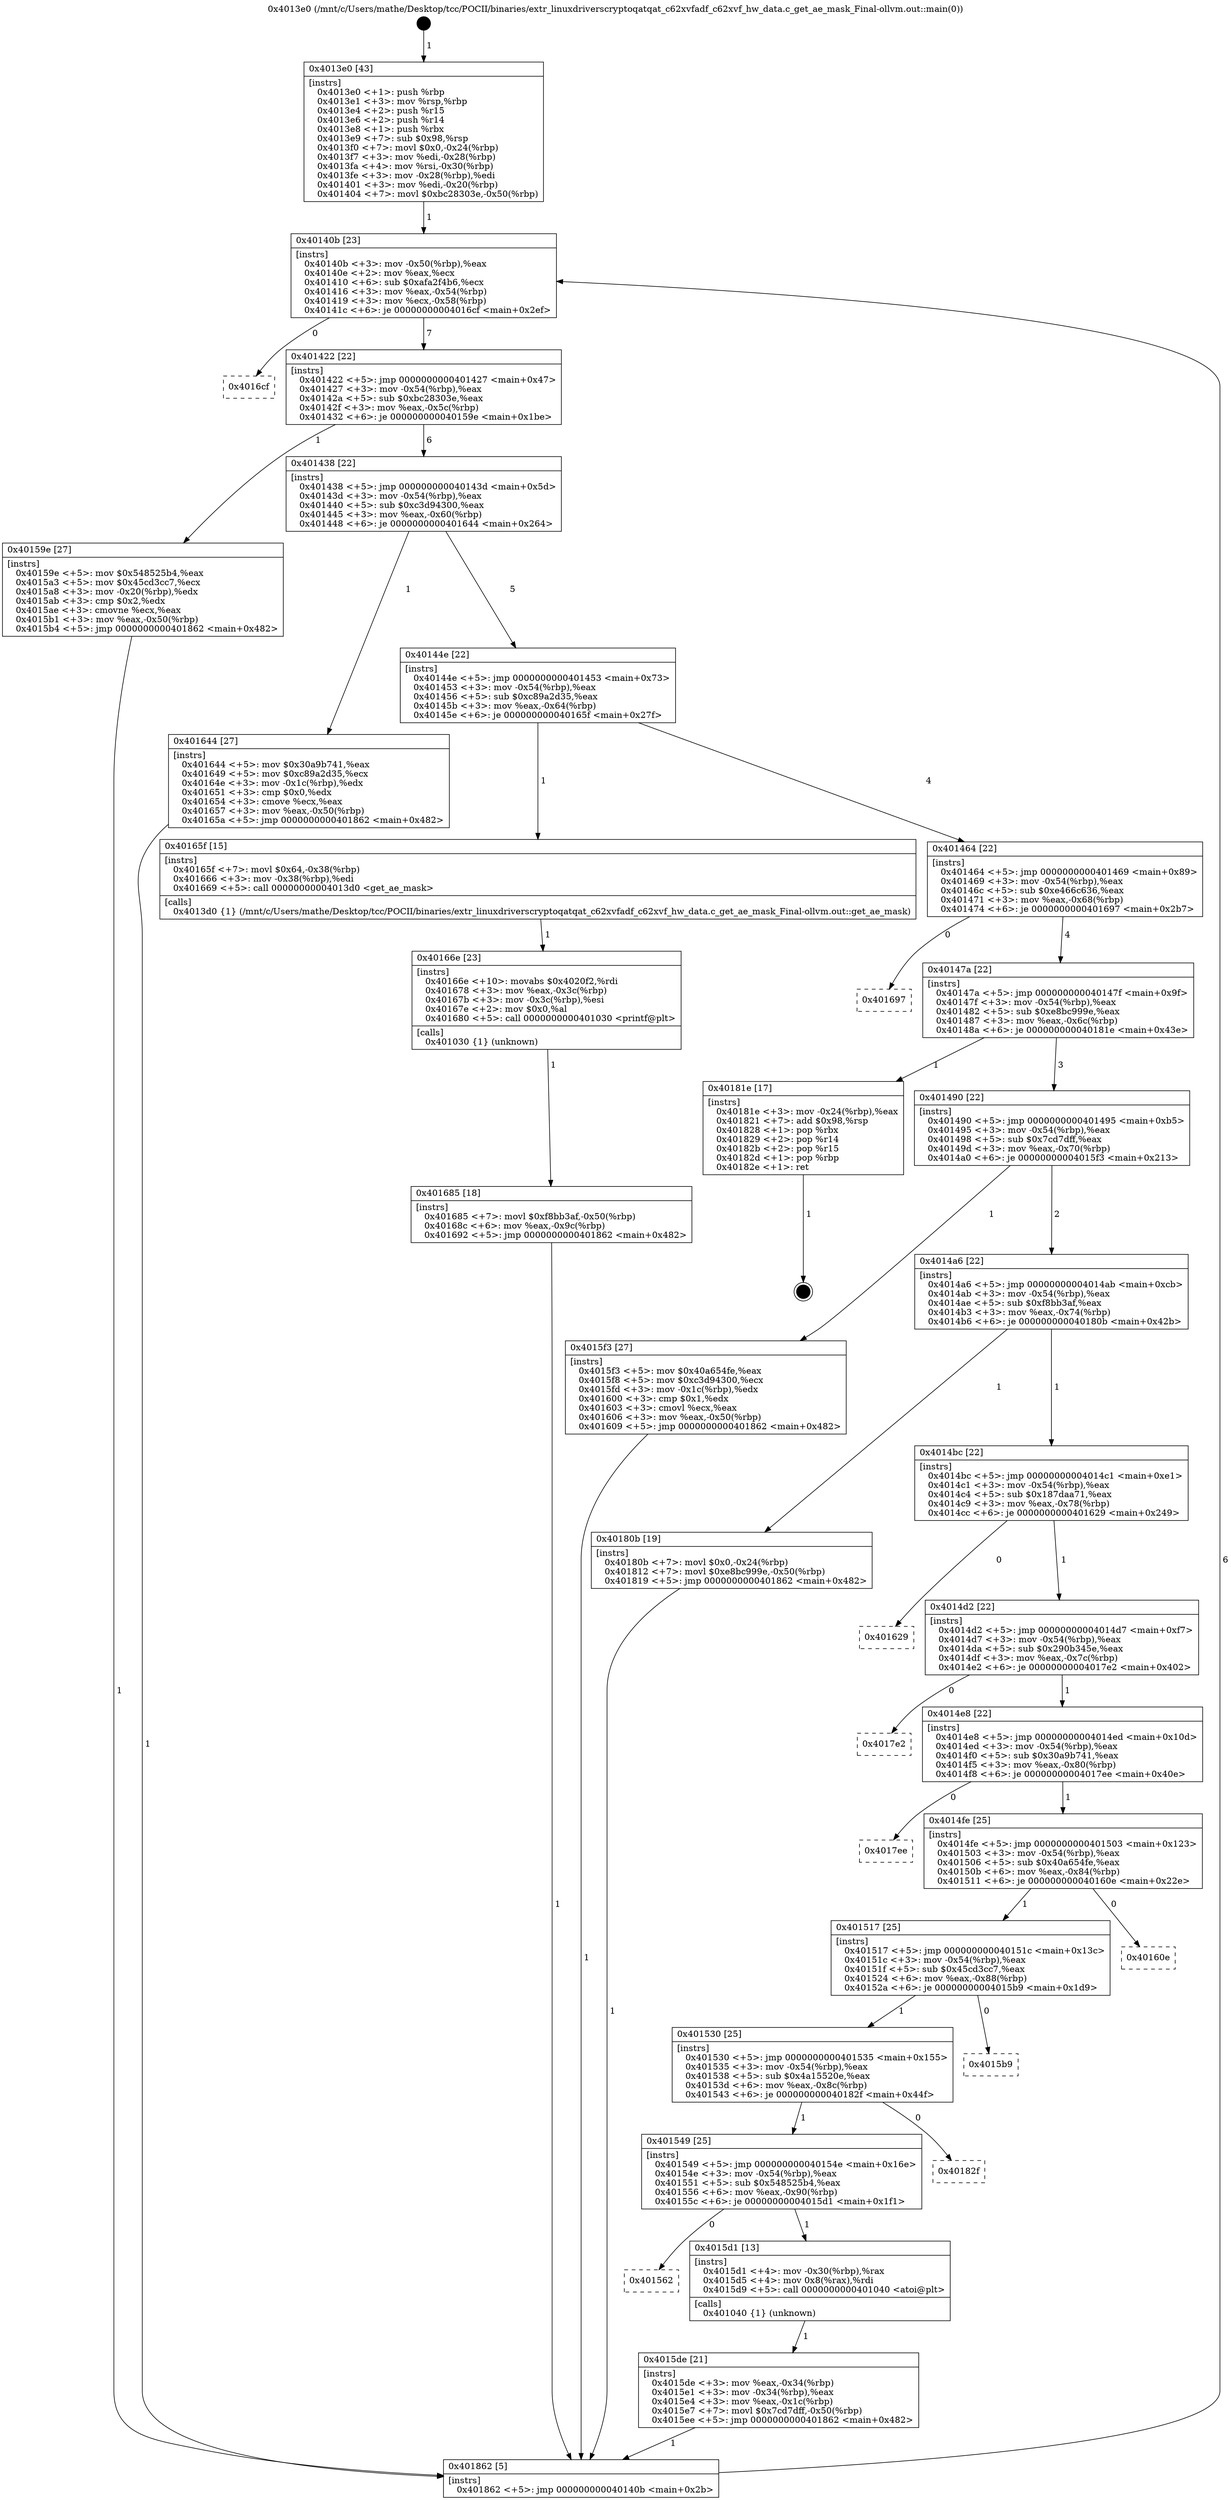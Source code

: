 digraph "0x4013e0" {
  label = "0x4013e0 (/mnt/c/Users/mathe/Desktop/tcc/POCII/binaries/extr_linuxdriverscryptoqatqat_c62xvfadf_c62xvf_hw_data.c_get_ae_mask_Final-ollvm.out::main(0))"
  labelloc = "t"
  node[shape=record]

  Entry [label="",width=0.3,height=0.3,shape=circle,fillcolor=black,style=filled]
  "0x40140b" [label="{
     0x40140b [23]\l
     | [instrs]\l
     &nbsp;&nbsp;0x40140b \<+3\>: mov -0x50(%rbp),%eax\l
     &nbsp;&nbsp;0x40140e \<+2\>: mov %eax,%ecx\l
     &nbsp;&nbsp;0x401410 \<+6\>: sub $0xafa2f4b6,%ecx\l
     &nbsp;&nbsp;0x401416 \<+3\>: mov %eax,-0x54(%rbp)\l
     &nbsp;&nbsp;0x401419 \<+3\>: mov %ecx,-0x58(%rbp)\l
     &nbsp;&nbsp;0x40141c \<+6\>: je 00000000004016cf \<main+0x2ef\>\l
  }"]
  "0x4016cf" [label="{
     0x4016cf\l
  }", style=dashed]
  "0x401422" [label="{
     0x401422 [22]\l
     | [instrs]\l
     &nbsp;&nbsp;0x401422 \<+5\>: jmp 0000000000401427 \<main+0x47\>\l
     &nbsp;&nbsp;0x401427 \<+3\>: mov -0x54(%rbp),%eax\l
     &nbsp;&nbsp;0x40142a \<+5\>: sub $0xbc28303e,%eax\l
     &nbsp;&nbsp;0x40142f \<+3\>: mov %eax,-0x5c(%rbp)\l
     &nbsp;&nbsp;0x401432 \<+6\>: je 000000000040159e \<main+0x1be\>\l
  }"]
  Exit [label="",width=0.3,height=0.3,shape=circle,fillcolor=black,style=filled,peripheries=2]
  "0x40159e" [label="{
     0x40159e [27]\l
     | [instrs]\l
     &nbsp;&nbsp;0x40159e \<+5\>: mov $0x548525b4,%eax\l
     &nbsp;&nbsp;0x4015a3 \<+5\>: mov $0x45cd3cc7,%ecx\l
     &nbsp;&nbsp;0x4015a8 \<+3\>: mov -0x20(%rbp),%edx\l
     &nbsp;&nbsp;0x4015ab \<+3\>: cmp $0x2,%edx\l
     &nbsp;&nbsp;0x4015ae \<+3\>: cmovne %ecx,%eax\l
     &nbsp;&nbsp;0x4015b1 \<+3\>: mov %eax,-0x50(%rbp)\l
     &nbsp;&nbsp;0x4015b4 \<+5\>: jmp 0000000000401862 \<main+0x482\>\l
  }"]
  "0x401438" [label="{
     0x401438 [22]\l
     | [instrs]\l
     &nbsp;&nbsp;0x401438 \<+5\>: jmp 000000000040143d \<main+0x5d\>\l
     &nbsp;&nbsp;0x40143d \<+3\>: mov -0x54(%rbp),%eax\l
     &nbsp;&nbsp;0x401440 \<+5\>: sub $0xc3d94300,%eax\l
     &nbsp;&nbsp;0x401445 \<+3\>: mov %eax,-0x60(%rbp)\l
     &nbsp;&nbsp;0x401448 \<+6\>: je 0000000000401644 \<main+0x264\>\l
  }"]
  "0x401862" [label="{
     0x401862 [5]\l
     | [instrs]\l
     &nbsp;&nbsp;0x401862 \<+5\>: jmp 000000000040140b \<main+0x2b\>\l
  }"]
  "0x4013e0" [label="{
     0x4013e0 [43]\l
     | [instrs]\l
     &nbsp;&nbsp;0x4013e0 \<+1\>: push %rbp\l
     &nbsp;&nbsp;0x4013e1 \<+3\>: mov %rsp,%rbp\l
     &nbsp;&nbsp;0x4013e4 \<+2\>: push %r15\l
     &nbsp;&nbsp;0x4013e6 \<+2\>: push %r14\l
     &nbsp;&nbsp;0x4013e8 \<+1\>: push %rbx\l
     &nbsp;&nbsp;0x4013e9 \<+7\>: sub $0x98,%rsp\l
     &nbsp;&nbsp;0x4013f0 \<+7\>: movl $0x0,-0x24(%rbp)\l
     &nbsp;&nbsp;0x4013f7 \<+3\>: mov %edi,-0x28(%rbp)\l
     &nbsp;&nbsp;0x4013fa \<+4\>: mov %rsi,-0x30(%rbp)\l
     &nbsp;&nbsp;0x4013fe \<+3\>: mov -0x28(%rbp),%edi\l
     &nbsp;&nbsp;0x401401 \<+3\>: mov %edi,-0x20(%rbp)\l
     &nbsp;&nbsp;0x401404 \<+7\>: movl $0xbc28303e,-0x50(%rbp)\l
  }"]
  "0x401685" [label="{
     0x401685 [18]\l
     | [instrs]\l
     &nbsp;&nbsp;0x401685 \<+7\>: movl $0xf8bb3af,-0x50(%rbp)\l
     &nbsp;&nbsp;0x40168c \<+6\>: mov %eax,-0x9c(%rbp)\l
     &nbsp;&nbsp;0x401692 \<+5\>: jmp 0000000000401862 \<main+0x482\>\l
  }"]
  "0x401644" [label="{
     0x401644 [27]\l
     | [instrs]\l
     &nbsp;&nbsp;0x401644 \<+5\>: mov $0x30a9b741,%eax\l
     &nbsp;&nbsp;0x401649 \<+5\>: mov $0xc89a2d35,%ecx\l
     &nbsp;&nbsp;0x40164e \<+3\>: mov -0x1c(%rbp),%edx\l
     &nbsp;&nbsp;0x401651 \<+3\>: cmp $0x0,%edx\l
     &nbsp;&nbsp;0x401654 \<+3\>: cmove %ecx,%eax\l
     &nbsp;&nbsp;0x401657 \<+3\>: mov %eax,-0x50(%rbp)\l
     &nbsp;&nbsp;0x40165a \<+5\>: jmp 0000000000401862 \<main+0x482\>\l
  }"]
  "0x40144e" [label="{
     0x40144e [22]\l
     | [instrs]\l
     &nbsp;&nbsp;0x40144e \<+5\>: jmp 0000000000401453 \<main+0x73\>\l
     &nbsp;&nbsp;0x401453 \<+3\>: mov -0x54(%rbp),%eax\l
     &nbsp;&nbsp;0x401456 \<+5\>: sub $0xc89a2d35,%eax\l
     &nbsp;&nbsp;0x40145b \<+3\>: mov %eax,-0x64(%rbp)\l
     &nbsp;&nbsp;0x40145e \<+6\>: je 000000000040165f \<main+0x27f\>\l
  }"]
  "0x40166e" [label="{
     0x40166e [23]\l
     | [instrs]\l
     &nbsp;&nbsp;0x40166e \<+10\>: movabs $0x4020f2,%rdi\l
     &nbsp;&nbsp;0x401678 \<+3\>: mov %eax,-0x3c(%rbp)\l
     &nbsp;&nbsp;0x40167b \<+3\>: mov -0x3c(%rbp),%esi\l
     &nbsp;&nbsp;0x40167e \<+2\>: mov $0x0,%al\l
     &nbsp;&nbsp;0x401680 \<+5\>: call 0000000000401030 \<printf@plt\>\l
     | [calls]\l
     &nbsp;&nbsp;0x401030 \{1\} (unknown)\l
  }"]
  "0x40165f" [label="{
     0x40165f [15]\l
     | [instrs]\l
     &nbsp;&nbsp;0x40165f \<+7\>: movl $0x64,-0x38(%rbp)\l
     &nbsp;&nbsp;0x401666 \<+3\>: mov -0x38(%rbp),%edi\l
     &nbsp;&nbsp;0x401669 \<+5\>: call 00000000004013d0 \<get_ae_mask\>\l
     | [calls]\l
     &nbsp;&nbsp;0x4013d0 \{1\} (/mnt/c/Users/mathe/Desktop/tcc/POCII/binaries/extr_linuxdriverscryptoqatqat_c62xvfadf_c62xvf_hw_data.c_get_ae_mask_Final-ollvm.out::get_ae_mask)\l
  }"]
  "0x401464" [label="{
     0x401464 [22]\l
     | [instrs]\l
     &nbsp;&nbsp;0x401464 \<+5\>: jmp 0000000000401469 \<main+0x89\>\l
     &nbsp;&nbsp;0x401469 \<+3\>: mov -0x54(%rbp),%eax\l
     &nbsp;&nbsp;0x40146c \<+5\>: sub $0xe466c636,%eax\l
     &nbsp;&nbsp;0x401471 \<+3\>: mov %eax,-0x68(%rbp)\l
     &nbsp;&nbsp;0x401474 \<+6\>: je 0000000000401697 \<main+0x2b7\>\l
  }"]
  "0x4015de" [label="{
     0x4015de [21]\l
     | [instrs]\l
     &nbsp;&nbsp;0x4015de \<+3\>: mov %eax,-0x34(%rbp)\l
     &nbsp;&nbsp;0x4015e1 \<+3\>: mov -0x34(%rbp),%eax\l
     &nbsp;&nbsp;0x4015e4 \<+3\>: mov %eax,-0x1c(%rbp)\l
     &nbsp;&nbsp;0x4015e7 \<+7\>: movl $0x7cd7dff,-0x50(%rbp)\l
     &nbsp;&nbsp;0x4015ee \<+5\>: jmp 0000000000401862 \<main+0x482\>\l
  }"]
  "0x401697" [label="{
     0x401697\l
  }", style=dashed]
  "0x40147a" [label="{
     0x40147a [22]\l
     | [instrs]\l
     &nbsp;&nbsp;0x40147a \<+5\>: jmp 000000000040147f \<main+0x9f\>\l
     &nbsp;&nbsp;0x40147f \<+3\>: mov -0x54(%rbp),%eax\l
     &nbsp;&nbsp;0x401482 \<+5\>: sub $0xe8bc999e,%eax\l
     &nbsp;&nbsp;0x401487 \<+3\>: mov %eax,-0x6c(%rbp)\l
     &nbsp;&nbsp;0x40148a \<+6\>: je 000000000040181e \<main+0x43e\>\l
  }"]
  "0x401562" [label="{
     0x401562\l
  }", style=dashed]
  "0x40181e" [label="{
     0x40181e [17]\l
     | [instrs]\l
     &nbsp;&nbsp;0x40181e \<+3\>: mov -0x24(%rbp),%eax\l
     &nbsp;&nbsp;0x401821 \<+7\>: add $0x98,%rsp\l
     &nbsp;&nbsp;0x401828 \<+1\>: pop %rbx\l
     &nbsp;&nbsp;0x401829 \<+2\>: pop %r14\l
     &nbsp;&nbsp;0x40182b \<+2\>: pop %r15\l
     &nbsp;&nbsp;0x40182d \<+1\>: pop %rbp\l
     &nbsp;&nbsp;0x40182e \<+1\>: ret\l
  }"]
  "0x401490" [label="{
     0x401490 [22]\l
     | [instrs]\l
     &nbsp;&nbsp;0x401490 \<+5\>: jmp 0000000000401495 \<main+0xb5\>\l
     &nbsp;&nbsp;0x401495 \<+3\>: mov -0x54(%rbp),%eax\l
     &nbsp;&nbsp;0x401498 \<+5\>: sub $0x7cd7dff,%eax\l
     &nbsp;&nbsp;0x40149d \<+3\>: mov %eax,-0x70(%rbp)\l
     &nbsp;&nbsp;0x4014a0 \<+6\>: je 00000000004015f3 \<main+0x213\>\l
  }"]
  "0x4015d1" [label="{
     0x4015d1 [13]\l
     | [instrs]\l
     &nbsp;&nbsp;0x4015d1 \<+4\>: mov -0x30(%rbp),%rax\l
     &nbsp;&nbsp;0x4015d5 \<+4\>: mov 0x8(%rax),%rdi\l
     &nbsp;&nbsp;0x4015d9 \<+5\>: call 0000000000401040 \<atoi@plt\>\l
     | [calls]\l
     &nbsp;&nbsp;0x401040 \{1\} (unknown)\l
  }"]
  "0x4015f3" [label="{
     0x4015f3 [27]\l
     | [instrs]\l
     &nbsp;&nbsp;0x4015f3 \<+5\>: mov $0x40a654fe,%eax\l
     &nbsp;&nbsp;0x4015f8 \<+5\>: mov $0xc3d94300,%ecx\l
     &nbsp;&nbsp;0x4015fd \<+3\>: mov -0x1c(%rbp),%edx\l
     &nbsp;&nbsp;0x401600 \<+3\>: cmp $0x1,%edx\l
     &nbsp;&nbsp;0x401603 \<+3\>: cmovl %ecx,%eax\l
     &nbsp;&nbsp;0x401606 \<+3\>: mov %eax,-0x50(%rbp)\l
     &nbsp;&nbsp;0x401609 \<+5\>: jmp 0000000000401862 \<main+0x482\>\l
  }"]
  "0x4014a6" [label="{
     0x4014a6 [22]\l
     | [instrs]\l
     &nbsp;&nbsp;0x4014a6 \<+5\>: jmp 00000000004014ab \<main+0xcb\>\l
     &nbsp;&nbsp;0x4014ab \<+3\>: mov -0x54(%rbp),%eax\l
     &nbsp;&nbsp;0x4014ae \<+5\>: sub $0xf8bb3af,%eax\l
     &nbsp;&nbsp;0x4014b3 \<+3\>: mov %eax,-0x74(%rbp)\l
     &nbsp;&nbsp;0x4014b6 \<+6\>: je 000000000040180b \<main+0x42b\>\l
  }"]
  "0x401549" [label="{
     0x401549 [25]\l
     | [instrs]\l
     &nbsp;&nbsp;0x401549 \<+5\>: jmp 000000000040154e \<main+0x16e\>\l
     &nbsp;&nbsp;0x40154e \<+3\>: mov -0x54(%rbp),%eax\l
     &nbsp;&nbsp;0x401551 \<+5\>: sub $0x548525b4,%eax\l
     &nbsp;&nbsp;0x401556 \<+6\>: mov %eax,-0x90(%rbp)\l
     &nbsp;&nbsp;0x40155c \<+6\>: je 00000000004015d1 \<main+0x1f1\>\l
  }"]
  "0x40180b" [label="{
     0x40180b [19]\l
     | [instrs]\l
     &nbsp;&nbsp;0x40180b \<+7\>: movl $0x0,-0x24(%rbp)\l
     &nbsp;&nbsp;0x401812 \<+7\>: movl $0xe8bc999e,-0x50(%rbp)\l
     &nbsp;&nbsp;0x401819 \<+5\>: jmp 0000000000401862 \<main+0x482\>\l
  }"]
  "0x4014bc" [label="{
     0x4014bc [22]\l
     | [instrs]\l
     &nbsp;&nbsp;0x4014bc \<+5\>: jmp 00000000004014c1 \<main+0xe1\>\l
     &nbsp;&nbsp;0x4014c1 \<+3\>: mov -0x54(%rbp),%eax\l
     &nbsp;&nbsp;0x4014c4 \<+5\>: sub $0x187daa71,%eax\l
     &nbsp;&nbsp;0x4014c9 \<+3\>: mov %eax,-0x78(%rbp)\l
     &nbsp;&nbsp;0x4014cc \<+6\>: je 0000000000401629 \<main+0x249\>\l
  }"]
  "0x40182f" [label="{
     0x40182f\l
  }", style=dashed]
  "0x401629" [label="{
     0x401629\l
  }", style=dashed]
  "0x4014d2" [label="{
     0x4014d2 [22]\l
     | [instrs]\l
     &nbsp;&nbsp;0x4014d2 \<+5\>: jmp 00000000004014d7 \<main+0xf7\>\l
     &nbsp;&nbsp;0x4014d7 \<+3\>: mov -0x54(%rbp),%eax\l
     &nbsp;&nbsp;0x4014da \<+5\>: sub $0x290b345e,%eax\l
     &nbsp;&nbsp;0x4014df \<+3\>: mov %eax,-0x7c(%rbp)\l
     &nbsp;&nbsp;0x4014e2 \<+6\>: je 00000000004017e2 \<main+0x402\>\l
  }"]
  "0x401530" [label="{
     0x401530 [25]\l
     | [instrs]\l
     &nbsp;&nbsp;0x401530 \<+5\>: jmp 0000000000401535 \<main+0x155\>\l
     &nbsp;&nbsp;0x401535 \<+3\>: mov -0x54(%rbp),%eax\l
     &nbsp;&nbsp;0x401538 \<+5\>: sub $0x4a15520e,%eax\l
     &nbsp;&nbsp;0x40153d \<+6\>: mov %eax,-0x8c(%rbp)\l
     &nbsp;&nbsp;0x401543 \<+6\>: je 000000000040182f \<main+0x44f\>\l
  }"]
  "0x4017e2" [label="{
     0x4017e2\l
  }", style=dashed]
  "0x4014e8" [label="{
     0x4014e8 [22]\l
     | [instrs]\l
     &nbsp;&nbsp;0x4014e8 \<+5\>: jmp 00000000004014ed \<main+0x10d\>\l
     &nbsp;&nbsp;0x4014ed \<+3\>: mov -0x54(%rbp),%eax\l
     &nbsp;&nbsp;0x4014f0 \<+5\>: sub $0x30a9b741,%eax\l
     &nbsp;&nbsp;0x4014f5 \<+3\>: mov %eax,-0x80(%rbp)\l
     &nbsp;&nbsp;0x4014f8 \<+6\>: je 00000000004017ee \<main+0x40e\>\l
  }"]
  "0x4015b9" [label="{
     0x4015b9\l
  }", style=dashed]
  "0x4017ee" [label="{
     0x4017ee\l
  }", style=dashed]
  "0x4014fe" [label="{
     0x4014fe [25]\l
     | [instrs]\l
     &nbsp;&nbsp;0x4014fe \<+5\>: jmp 0000000000401503 \<main+0x123\>\l
     &nbsp;&nbsp;0x401503 \<+3\>: mov -0x54(%rbp),%eax\l
     &nbsp;&nbsp;0x401506 \<+5\>: sub $0x40a654fe,%eax\l
     &nbsp;&nbsp;0x40150b \<+6\>: mov %eax,-0x84(%rbp)\l
     &nbsp;&nbsp;0x401511 \<+6\>: je 000000000040160e \<main+0x22e\>\l
  }"]
  "0x401517" [label="{
     0x401517 [25]\l
     | [instrs]\l
     &nbsp;&nbsp;0x401517 \<+5\>: jmp 000000000040151c \<main+0x13c\>\l
     &nbsp;&nbsp;0x40151c \<+3\>: mov -0x54(%rbp),%eax\l
     &nbsp;&nbsp;0x40151f \<+5\>: sub $0x45cd3cc7,%eax\l
     &nbsp;&nbsp;0x401524 \<+6\>: mov %eax,-0x88(%rbp)\l
     &nbsp;&nbsp;0x40152a \<+6\>: je 00000000004015b9 \<main+0x1d9\>\l
  }"]
  "0x40160e" [label="{
     0x40160e\l
  }", style=dashed]
  Entry -> "0x4013e0" [label=" 1"]
  "0x40140b" -> "0x4016cf" [label=" 0"]
  "0x40140b" -> "0x401422" [label=" 7"]
  "0x40181e" -> Exit [label=" 1"]
  "0x401422" -> "0x40159e" [label=" 1"]
  "0x401422" -> "0x401438" [label=" 6"]
  "0x40159e" -> "0x401862" [label=" 1"]
  "0x4013e0" -> "0x40140b" [label=" 1"]
  "0x401862" -> "0x40140b" [label=" 6"]
  "0x40180b" -> "0x401862" [label=" 1"]
  "0x401438" -> "0x401644" [label=" 1"]
  "0x401438" -> "0x40144e" [label=" 5"]
  "0x401685" -> "0x401862" [label=" 1"]
  "0x40144e" -> "0x40165f" [label=" 1"]
  "0x40144e" -> "0x401464" [label=" 4"]
  "0x40166e" -> "0x401685" [label=" 1"]
  "0x401464" -> "0x401697" [label=" 0"]
  "0x401464" -> "0x40147a" [label=" 4"]
  "0x40165f" -> "0x40166e" [label=" 1"]
  "0x40147a" -> "0x40181e" [label=" 1"]
  "0x40147a" -> "0x401490" [label=" 3"]
  "0x401644" -> "0x401862" [label=" 1"]
  "0x401490" -> "0x4015f3" [label=" 1"]
  "0x401490" -> "0x4014a6" [label=" 2"]
  "0x4015f3" -> "0x401862" [label=" 1"]
  "0x4014a6" -> "0x40180b" [label=" 1"]
  "0x4014a6" -> "0x4014bc" [label=" 1"]
  "0x4015d1" -> "0x4015de" [label=" 1"]
  "0x4014bc" -> "0x401629" [label=" 0"]
  "0x4014bc" -> "0x4014d2" [label=" 1"]
  "0x401549" -> "0x401562" [label=" 0"]
  "0x4014d2" -> "0x4017e2" [label=" 0"]
  "0x4014d2" -> "0x4014e8" [label=" 1"]
  "0x4015de" -> "0x401862" [label=" 1"]
  "0x4014e8" -> "0x4017ee" [label=" 0"]
  "0x4014e8" -> "0x4014fe" [label=" 1"]
  "0x401530" -> "0x401549" [label=" 1"]
  "0x4014fe" -> "0x40160e" [label=" 0"]
  "0x4014fe" -> "0x401517" [label=" 1"]
  "0x401530" -> "0x40182f" [label=" 0"]
  "0x401517" -> "0x4015b9" [label=" 0"]
  "0x401517" -> "0x401530" [label=" 1"]
  "0x401549" -> "0x4015d1" [label=" 1"]
}
